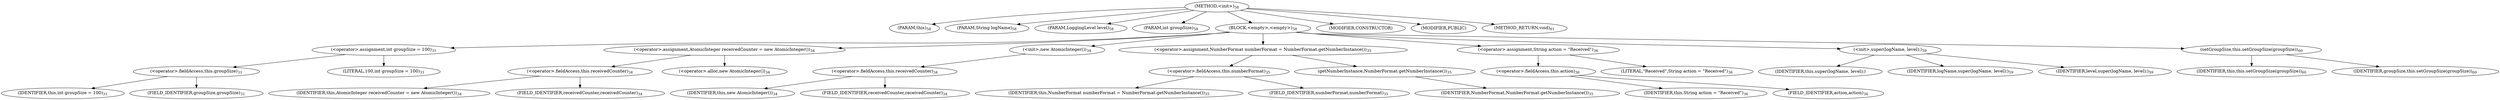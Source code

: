 digraph "&lt;init&gt;" {  
"224" [label = <(METHOD,&lt;init&gt;)<SUB>58</SUB>> ]
"12" [label = <(PARAM,this)<SUB>58</SUB>> ]
"225" [label = <(PARAM,String logName)<SUB>58</SUB>> ]
"226" [label = <(PARAM,LoggingLevel level)<SUB>58</SUB>> ]
"227" [label = <(PARAM,int groupSize)<SUB>58</SUB>> ]
"228" [label = <(BLOCK,&lt;empty&gt;,&lt;empty&gt;)<SUB>58</SUB>> ]
"229" [label = <(&lt;operator&gt;.assignment,int groupSize = 100)<SUB>31</SUB>> ]
"230" [label = <(&lt;operator&gt;.fieldAccess,this.groupSize)<SUB>31</SUB>> ]
"231" [label = <(IDENTIFIER,this,int groupSize = 100)<SUB>31</SUB>> ]
"232" [label = <(FIELD_IDENTIFIER,groupSize,groupSize)<SUB>31</SUB>> ]
"233" [label = <(LITERAL,100,int groupSize = 100)<SUB>31</SUB>> ]
"234" [label = <(&lt;operator&gt;.assignment,AtomicInteger receivedCounter = new AtomicInteger())<SUB>34</SUB>> ]
"235" [label = <(&lt;operator&gt;.fieldAccess,this.receivedCounter)<SUB>34</SUB>> ]
"236" [label = <(IDENTIFIER,this,AtomicInteger receivedCounter = new AtomicInteger())<SUB>34</SUB>> ]
"237" [label = <(FIELD_IDENTIFIER,receivedCounter,receivedCounter)<SUB>34</SUB>> ]
"238" [label = <(&lt;operator&gt;.alloc,new AtomicInteger())<SUB>34</SUB>> ]
"239" [label = <(&lt;init&gt;,new AtomicInteger())<SUB>34</SUB>> ]
"240" [label = <(&lt;operator&gt;.fieldAccess,this.receivedCounter)<SUB>34</SUB>> ]
"241" [label = <(IDENTIFIER,this,new AtomicInteger())<SUB>34</SUB>> ]
"242" [label = <(FIELD_IDENTIFIER,receivedCounter,receivedCounter)<SUB>34</SUB>> ]
"243" [label = <(&lt;operator&gt;.assignment,NumberFormat numberFormat = NumberFormat.getNumberInstance())<SUB>35</SUB>> ]
"244" [label = <(&lt;operator&gt;.fieldAccess,this.numberFormat)<SUB>35</SUB>> ]
"245" [label = <(IDENTIFIER,this,NumberFormat numberFormat = NumberFormat.getNumberInstance())<SUB>35</SUB>> ]
"246" [label = <(FIELD_IDENTIFIER,numberFormat,numberFormat)<SUB>35</SUB>> ]
"247" [label = <(getNumberInstance,NumberFormat.getNumberInstance())<SUB>35</SUB>> ]
"248" [label = <(IDENTIFIER,NumberFormat,NumberFormat.getNumberInstance())<SUB>35</SUB>> ]
"249" [label = <(&lt;operator&gt;.assignment,String action = &quot;Received&quot;)<SUB>36</SUB>> ]
"250" [label = <(&lt;operator&gt;.fieldAccess,this.action)<SUB>36</SUB>> ]
"251" [label = <(IDENTIFIER,this,String action = &quot;Received&quot;)<SUB>36</SUB>> ]
"252" [label = <(FIELD_IDENTIFIER,action,action)<SUB>36</SUB>> ]
"253" [label = <(LITERAL,&quot;Received&quot;,String action = &quot;Received&quot;)<SUB>36</SUB>> ]
"254" [label = <(&lt;init&gt;,super(logName, level);)<SUB>59</SUB>> ]
"11" [label = <(IDENTIFIER,this,super(logName, level);)> ]
"255" [label = <(IDENTIFIER,logName,super(logName, level);)<SUB>59</SUB>> ]
"256" [label = <(IDENTIFIER,level,super(logName, level);)<SUB>59</SUB>> ]
"257" [label = <(setGroupSize,this.setGroupSize(groupSize))<SUB>60</SUB>> ]
"13" [label = <(IDENTIFIER,this,this.setGroupSize(groupSize))<SUB>60</SUB>> ]
"258" [label = <(IDENTIFIER,groupSize,this.setGroupSize(groupSize))<SUB>60</SUB>> ]
"259" [label = <(MODIFIER,CONSTRUCTOR)> ]
"260" [label = <(MODIFIER,PUBLIC)> ]
"261" [label = <(METHOD_RETURN,void)<SUB>61</SUB>> ]
  "224" -> "12" 
  "224" -> "225" 
  "224" -> "226" 
  "224" -> "227" 
  "224" -> "228" 
  "224" -> "259" 
  "224" -> "260" 
  "224" -> "261" 
  "228" -> "229" 
  "228" -> "234" 
  "228" -> "239" 
  "228" -> "243" 
  "228" -> "249" 
  "228" -> "254" 
  "228" -> "257" 
  "229" -> "230" 
  "229" -> "233" 
  "230" -> "231" 
  "230" -> "232" 
  "234" -> "235" 
  "234" -> "238" 
  "235" -> "236" 
  "235" -> "237" 
  "239" -> "240" 
  "240" -> "241" 
  "240" -> "242" 
  "243" -> "244" 
  "243" -> "247" 
  "244" -> "245" 
  "244" -> "246" 
  "247" -> "248" 
  "249" -> "250" 
  "249" -> "253" 
  "250" -> "251" 
  "250" -> "252" 
  "254" -> "11" 
  "254" -> "255" 
  "254" -> "256" 
  "257" -> "13" 
  "257" -> "258" 
}
